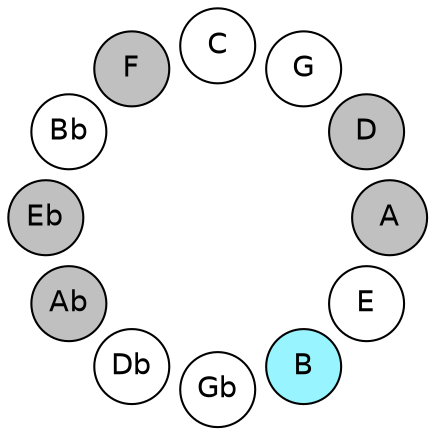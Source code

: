 
graph {

layout = circo;
mindist = .1

node [shape = circle, fontname = Helvetica, margin = 0, style = filled]
edge [style=invis]

subgraph 1 {
	E -- B -- Gb -- Db -- Ab -- Eb -- Bb -- F -- C -- G -- D -- A -- E
}

E [fillcolor = white];
B [fillcolor = cadetblue1];
Gb [fillcolor = white];
Db [fillcolor = white];
Ab [fillcolor = gray];
Eb [fillcolor = gray];
Bb [fillcolor = white];
F [fillcolor = gray];
C [fillcolor = white];
G [fillcolor = white];
D [fillcolor = gray];
A [fillcolor = gray];
}

